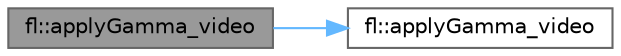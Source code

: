 digraph "fl::applyGamma_video"
{
 // INTERACTIVE_SVG=YES
 // LATEX_PDF_SIZE
  bgcolor="transparent";
  edge [fontname=Helvetica,fontsize=10,labelfontname=Helvetica,labelfontsize=10];
  node [fontname=Helvetica,fontsize=10,shape=box,height=0.2,width=0.4];
  rankdir="LR";
  Node1 [id="Node000001",label="fl::applyGamma_video",height=0.2,width=0.4,color="gray40", fillcolor="grey60", style="filled", fontcolor="black",tooltip=" "];
  Node1 -> Node2 [id="edge1_Node000001_Node000002",color="steelblue1",style="solid",tooltip=" "];
  Node2 [id="Node000002",label="fl::applyGamma_video",height=0.2,width=0.4,color="grey40", fillcolor="white", style="filled",URL="$d4/d36/namespacefl_a64234a425ff5b9c41ec3d24bf1999fd8.html#a64234a425ff5b9c41ec3d24bf1999fd8",tooltip=" "];
}
